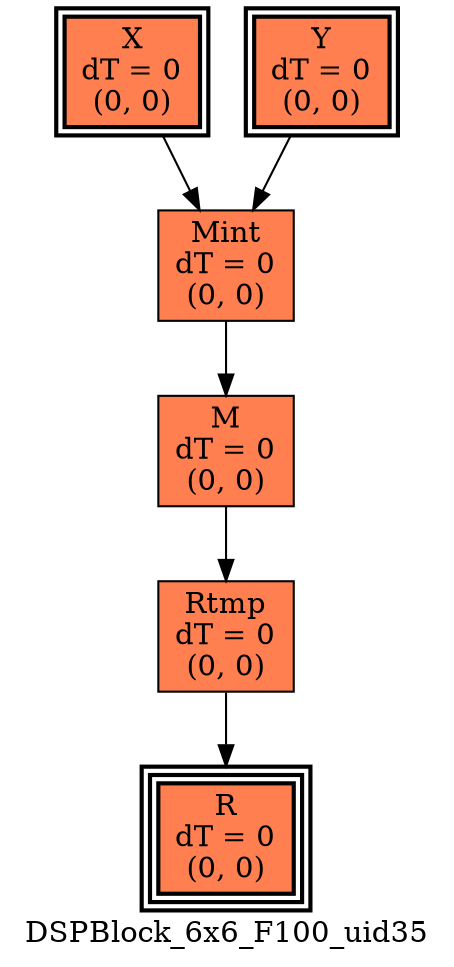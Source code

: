 digraph DSPBlock_6x6_F100_uid35
{
	//graph drawing options
	label=DSPBlock_6x6_F100_uid35;
	labelloc=bottom;
	labeljust=right;
	ratio=auto;
	nodesep=0.25;
	ranksep=0.5;

	//input/output signals of operator DSPBlock_6x6_F100_uid35
	X__DSPBlock_6x6_F100_uid35 [ label="X\ndT = 0\n(0, 0)", shape=box, color=black, style="bold, filled", fillcolor=coral, peripheries=2 ];
	Y__DSPBlock_6x6_F100_uid35 [ label="Y\ndT = 0\n(0, 0)", shape=box, color=black, style="bold, filled", fillcolor=coral, peripheries=2 ];
	R__DSPBlock_6x6_F100_uid35 [ label="R\ndT = 0\n(0, 0)", shape=box, color=black, style="bold, filled", fillcolor=coral, peripheries=3 ];
	{rank=same X__DSPBlock_6x6_F100_uid35, Y__DSPBlock_6x6_F100_uid35};
	{rank=same R__DSPBlock_6x6_F100_uid35};
	//internal signals of operator DSPBlock_6x6_F100_uid35
	Mint__DSPBlock_6x6_F100_uid35 [ label="Mint\ndT = 0\n(0, 0)", shape=box, color=black, style=filled, fillcolor=coral, peripheries=1 ];
	M__DSPBlock_6x6_F100_uid35 [ label="M\ndT = 0\n(0, 0)", shape=box, color=black, style=filled, fillcolor=coral, peripheries=1 ];
	Rtmp__DSPBlock_6x6_F100_uid35 [ label="Rtmp\ndT = 0\n(0, 0)", shape=box, color=black, style=filled, fillcolor=coral, peripheries=1 ];

	//subcomponents of operator DSPBlock_6x6_F100_uid35

	//input and internal signal connections of operator DSPBlock_6x6_F100_uid35
	X__DSPBlock_6x6_F100_uid35 -> Mint__DSPBlock_6x6_F100_uid35 [ arrowhead=normal, arrowsize=1.0, arrowtail=normal, color=black, dir=forward  ];
	Y__DSPBlock_6x6_F100_uid35 -> Mint__DSPBlock_6x6_F100_uid35 [ arrowhead=normal, arrowsize=1.0, arrowtail=normal, color=black, dir=forward  ];
	Mint__DSPBlock_6x6_F100_uid35 -> M__DSPBlock_6x6_F100_uid35 [ arrowhead=normal, arrowsize=1.0, arrowtail=normal, color=black, dir=forward  ];
	M__DSPBlock_6x6_F100_uid35 -> Rtmp__DSPBlock_6x6_F100_uid35 [ arrowhead=normal, arrowsize=1.0, arrowtail=normal, color=black, dir=forward  ];
	Rtmp__DSPBlock_6x6_F100_uid35 -> R__DSPBlock_6x6_F100_uid35 [ arrowhead=normal, arrowsize=1.0, arrowtail=normal, color=black, dir=forward  ];
}

